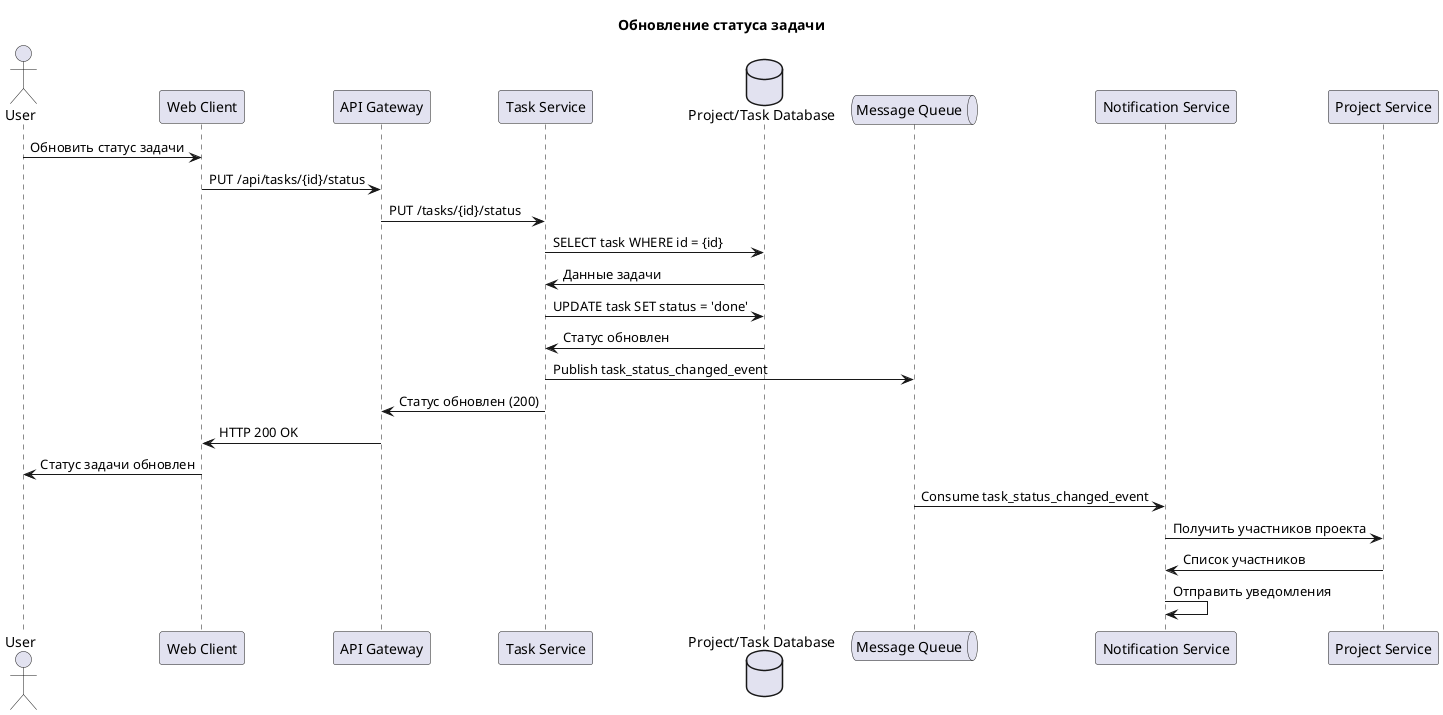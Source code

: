 @startuml update_task_status
title Обновление статуса задачи

actor "User" as User
participant "Web Client" as WC
participant "API Gateway" as API
participant "Task Service" as TS
database "Project/Task Database" as PTDB
queue "Message Queue" as MQ
participant "Notification Service" as NS
participant "Project Service" as PS

User -> WC: Обновить статус задачи
WC -> API: PUT /api/tasks/{id}/status

API -> TS: PUT /tasks/{id}/status
TS -> PTDB: SELECT task WHERE id = {id}
PTDB -> TS: Данные задачи

TS -> PTDB: UPDATE task SET status = 'done'
PTDB -> TS: Статус обновлен

TS -> MQ: Publish task_status_changed_event

TS -> API: Статус обновлен (200)
API -> WC: HTTP 200 OK
WC -> User: Статус задачи обновлен

MQ -> NS: Consume task_status_changed_event
NS -> PS: Получить участников проекта
PS -> NS: Список участников
NS -> NS: Отправить уведомления

@enduml